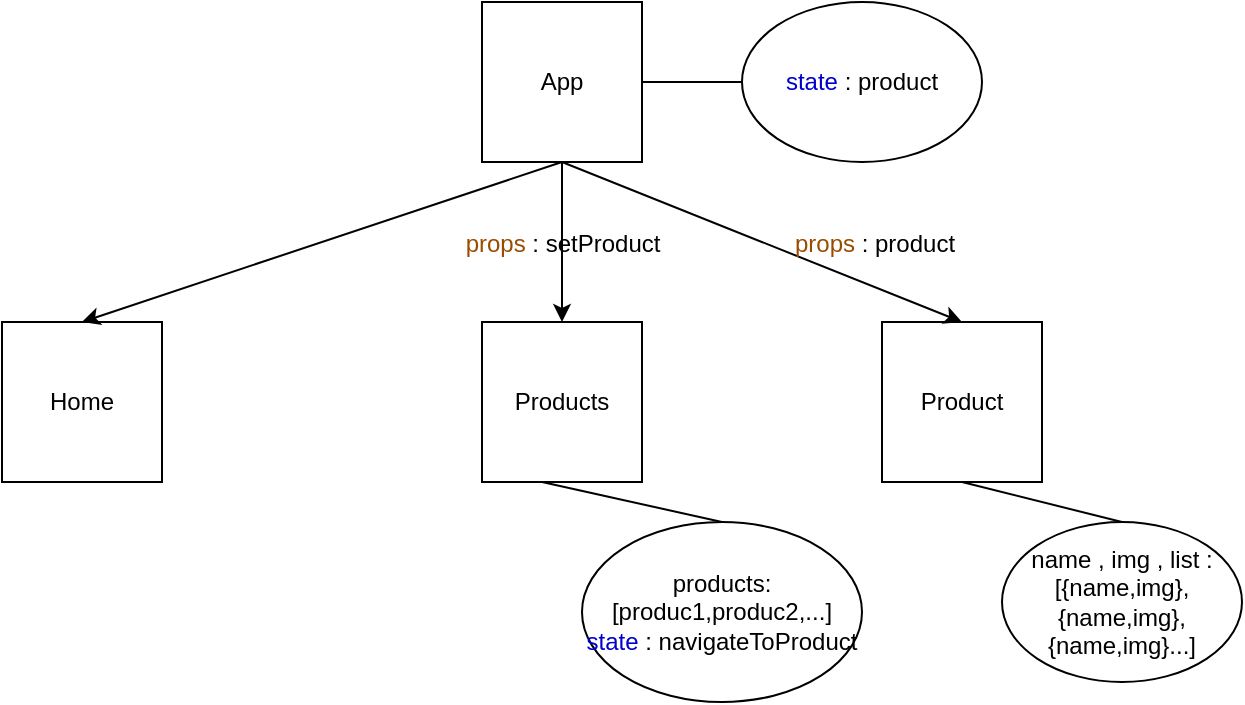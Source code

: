 <mxfile version="12.5.5" type="github"><diagram id="077kdlfYMolGuwz8Z1XD" name="Page-1"><mxGraphModel dx="782" dy="474" grid="1" gridSize="10" guides="1" tooltips="1" connect="1" arrows="1" fold="1" page="1" pageScale="1" pageWidth="850" pageHeight="1100" math="0" shadow="0"><root><mxCell id="0"/><mxCell id="1" parent="0"/><mxCell id="I_wcKjLHijIDxOqLmlWU-3" value="App" style="whiteSpace=wrap;html=1;aspect=fixed;" vertex="1" parent="1"><mxGeometry x="360" y="40" width="80" height="80" as="geometry"/></mxCell><mxCell id="I_wcKjLHijIDxOqLmlWU-4" value="Product" style="whiteSpace=wrap;html=1;aspect=fixed;" vertex="1" parent="1"><mxGeometry x="560" y="200" width="80" height="80" as="geometry"/></mxCell><mxCell id="I_wcKjLHijIDxOqLmlWU-5" value="Products" style="whiteSpace=wrap;html=1;aspect=fixed;" vertex="1" parent="1"><mxGeometry x="360" y="200" width="80" height="80" as="geometry"/></mxCell><mxCell id="I_wcKjLHijIDxOqLmlWU-6" value="Home" style="whiteSpace=wrap;html=1;aspect=fixed;" vertex="1" parent="1"><mxGeometry x="120" y="200" width="80" height="80" as="geometry"/></mxCell><mxCell id="I_wcKjLHijIDxOqLmlWU-7" value="" style="endArrow=classic;html=1;exitX=0.5;exitY=1;exitDx=0;exitDy=0;entryX=0.5;entryY=0;entryDx=0;entryDy=0;" edge="1" parent="1" source="I_wcKjLHijIDxOqLmlWU-3" target="I_wcKjLHijIDxOqLmlWU-4"><mxGeometry width="50" height="50" relative="1" as="geometry"><mxPoint x="120" y="350" as="sourcePoint"/><mxPoint x="170" y="300" as="targetPoint"/></mxGeometry></mxCell><mxCell id="I_wcKjLHijIDxOqLmlWU-8" value="" style="endArrow=classic;html=1;exitX=0.5;exitY=1;exitDx=0;exitDy=0;entryX=0.5;entryY=0;entryDx=0;entryDy=0;" edge="1" parent="1" source="I_wcKjLHijIDxOqLmlWU-3" target="I_wcKjLHijIDxOqLmlWU-5"><mxGeometry width="50" height="50" relative="1" as="geometry"><mxPoint x="410" y="130" as="sourcePoint"/><mxPoint x="610" y="210" as="targetPoint"/></mxGeometry></mxCell><mxCell id="I_wcKjLHijIDxOqLmlWU-9" value="" style="endArrow=classic;html=1;entryX=0.5;entryY=0;entryDx=0;entryDy=0;" edge="1" parent="1" target="I_wcKjLHijIDxOqLmlWU-6"><mxGeometry width="50" height="50" relative="1" as="geometry"><mxPoint x="400" y="120" as="sourcePoint"/><mxPoint x="410" y="210" as="targetPoint"/></mxGeometry></mxCell><mxCell id="I_wcKjLHijIDxOqLmlWU-10" value="name , img , list : [{name,img},{name,img},{name,img}...]" style="ellipse;whiteSpace=wrap;html=1;" vertex="1" parent="1"><mxGeometry x="620" y="300" width="120" height="80" as="geometry"/></mxCell><mxCell id="I_wcKjLHijIDxOqLmlWU-11" value="" style="endArrow=none;html=1;entryX=0.5;entryY=1;entryDx=0;entryDy=0;exitX=0.5;exitY=0;exitDx=0;exitDy=0;" edge="1" parent="1" source="I_wcKjLHijIDxOqLmlWU-10" target="I_wcKjLHijIDxOqLmlWU-4"><mxGeometry width="50" height="50" relative="1" as="geometry"><mxPoint x="120" y="450" as="sourcePoint"/><mxPoint x="170" y="400" as="targetPoint"/></mxGeometry></mxCell><mxCell id="I_wcKjLHijIDxOqLmlWU-12" value="products:[produc1,produc2,...]&lt;br&gt;&lt;font color=&quot;#0000cc&quot;&gt;state &lt;/font&gt;: navigateToProduct" style="ellipse;whiteSpace=wrap;html=1;" vertex="1" parent="1"><mxGeometry x="410" y="300" width="140" height="90" as="geometry"/></mxCell><mxCell id="I_wcKjLHijIDxOqLmlWU-13" value="" style="endArrow=none;html=1;entryX=0.5;entryY=1;entryDx=0;entryDy=0;exitX=0.5;exitY=0;exitDx=0;exitDy=0;" edge="1" parent="1" source="I_wcKjLHijIDxOqLmlWU-12"><mxGeometry width="50" height="50" relative="1" as="geometry"><mxPoint x="-90" y="450" as="sourcePoint"/><mxPoint x="390" y="280" as="targetPoint"/></mxGeometry></mxCell><mxCell id="I_wcKjLHijIDxOqLmlWU-14" value="&lt;font color=&quot;#0000cc&quot;&gt;state &lt;/font&gt;: product" style="ellipse;whiteSpace=wrap;html=1;" vertex="1" parent="1"><mxGeometry x="490" y="40" width="120" height="80" as="geometry"/></mxCell><mxCell id="I_wcKjLHijIDxOqLmlWU-16" value="" style="endArrow=none;html=1;entryX=0;entryY=0.5;entryDx=0;entryDy=0;exitX=1;exitY=0.5;exitDx=0;exitDy=0;" edge="1" parent="1" source="I_wcKjLHijIDxOqLmlWU-3" target="I_wcKjLHijIDxOqLmlWU-14"><mxGeometry width="50" height="50" relative="1" as="geometry"><mxPoint x="120" y="450" as="sourcePoint"/><mxPoint x="170" y="400" as="targetPoint"/></mxGeometry></mxCell><mxCell id="I_wcKjLHijIDxOqLmlWU-18" value="&lt;font color=&quot;#994c00&quot;&gt;props &lt;/font&gt;: product" style="text;html=1;align=center;verticalAlign=middle;resizable=0;points=[];autosize=1;" vertex="1" parent="1"><mxGeometry x="506" y="151" width="100" height="20" as="geometry"/></mxCell><mxCell id="I_wcKjLHijIDxOqLmlWU-20" value="&lt;font color=&quot;#994c00&quot;&gt;props &lt;/font&gt;: setProduct" style="text;html=1;align=center;verticalAlign=middle;resizable=0;points=[];autosize=1;" vertex="1" parent="1"><mxGeometry x="345" y="151" width="110" height="20" as="geometry"/></mxCell></root></mxGraphModel></diagram></mxfile>